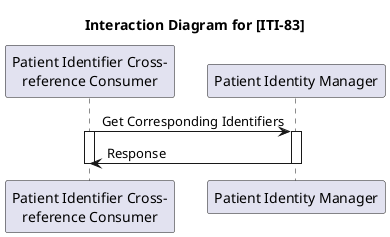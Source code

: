 @startuml

title Interaction Diagram for [ITI-83]

participant consumer as "Patient Identifier Cross-\nreference Consumer"
participant manager as "Patient Identity Manager"

consumer -> manager : Get Corresponding Identifiers
activate consumer
activate manager

manager -> consumer: Response
deactivate manager
deactivate consumer

@enduml 